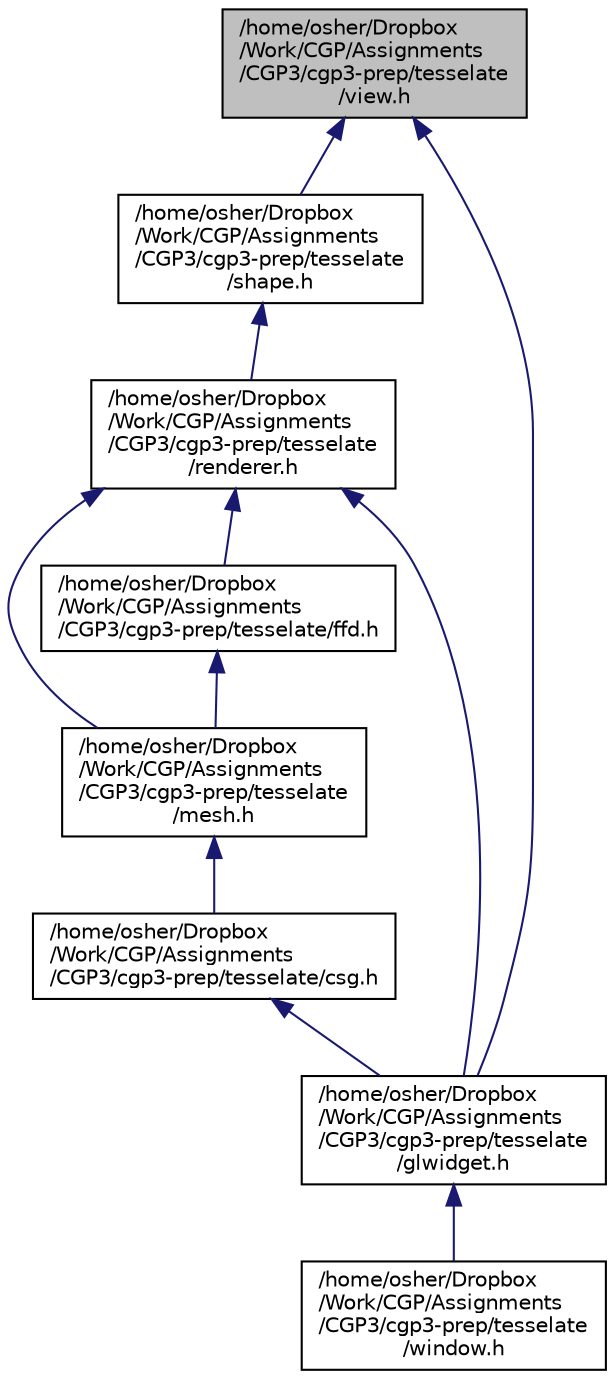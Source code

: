 digraph "/home/osher/Dropbox/Work/CGP/Assignments/CGP3/cgp3-prep/tesselate/view.h"
{
  edge [fontname="Helvetica",fontsize="10",labelfontname="Helvetica",labelfontsize="10"];
  node [fontname="Helvetica",fontsize="10",shape=record];
  Node1 [label="/home/osher/Dropbox\l/Work/CGP/Assignments\l/CGP3/cgp3-prep/tesselate\l/view.h",height=0.2,width=0.4,color="black", fillcolor="grey75", style="filled" fontcolor="black"];
  Node1 -> Node2 [dir="back",color="midnightblue",fontsize="10",style="solid",fontname="Helvetica"];
  Node2 [label="/home/osher/Dropbox\l/Work/CGP/Assignments\l/CGP3/cgp3-prep/tesselate\l/shape.h",height=0.2,width=0.4,color="black", fillcolor="white", style="filled",URL="$shape_8h.html",tooltip="ShapeGeometry class for rendering shapes in triangle mesh format. "];
  Node2 -> Node3 [dir="back",color="midnightblue",fontsize="10",style="solid",fontname="Helvetica"];
  Node3 [label="/home/osher/Dropbox\l/Work/CGP/Assignments\l/CGP3/cgp3-prep/tesselate\l/renderer.h",height=0.2,width=0.4,color="black", fillcolor="white", style="filled",URL="$renderer_8h_source.html"];
  Node3 -> Node4 [dir="back",color="midnightblue",fontsize="10",style="solid",fontname="Helvetica"];
  Node4 [label="/home/osher/Dropbox\l/Work/CGP/Assignments\l/CGP3/cgp3-prep/tesselate\l/mesh.h",height=0.2,width=0.4,color="black", fillcolor="white", style="filled",URL="$mesh_8h.html",tooltip="Data structure representing a triangle mesh in 3D space. "];
  Node4 -> Node5 [dir="back",color="midnightblue",fontsize="10",style="solid",fontname="Helvetica"];
  Node5 [label="/home/osher/Dropbox\l/Work/CGP/Assignments\l/CGP3/cgp3-prep/tesselate/csg.h",height=0.2,width=0.4,color="black", fillcolor="white", style="filled",URL="$csg_8h.html",tooltip="Constructive Solid Geometry binary tree, with internal nodes representing binary set operations and l..."];
  Node5 -> Node6 [dir="back",color="midnightblue",fontsize="10",style="solid",fontname="Helvetica"];
  Node6 [label="/home/osher/Dropbox\l/Work/CGP/Assignments\l/CGP3/cgp3-prep/tesselate\l/glwidget.h",height=0.2,width=0.4,color="black", fillcolor="white", style="filled",URL="$glwidget_8h_source.html"];
  Node6 -> Node7 [dir="back",color="midnightblue",fontsize="10",style="solid",fontname="Helvetica"];
  Node7 [label="/home/osher/Dropbox\l/Work/CGP/Assignments\l/CGP3/cgp3-prep/tesselate\l/window.h",height=0.2,width=0.4,color="black", fillcolor="white", style="filled",URL="$window_8h_source.html"];
  Node3 -> Node8 [dir="back",color="midnightblue",fontsize="10",style="solid",fontname="Helvetica"];
  Node8 [label="/home/osher/Dropbox\l/Work/CGP/Assignments\l/CGP3/cgp3-prep/tesselate/ffd.h",height=0.2,width=0.4,color="black", fillcolor="white", style="filled",URL="$ffd_8h.html",tooltip="Free-form Deformation to warp vertices of a mesh. "];
  Node8 -> Node4 [dir="back",color="midnightblue",fontsize="10",style="solid",fontname="Helvetica"];
  Node3 -> Node6 [dir="back",color="midnightblue",fontsize="10",style="solid",fontname="Helvetica"];
  Node1 -> Node6 [dir="back",color="midnightblue",fontsize="10",style="solid",fontname="Helvetica"];
}
